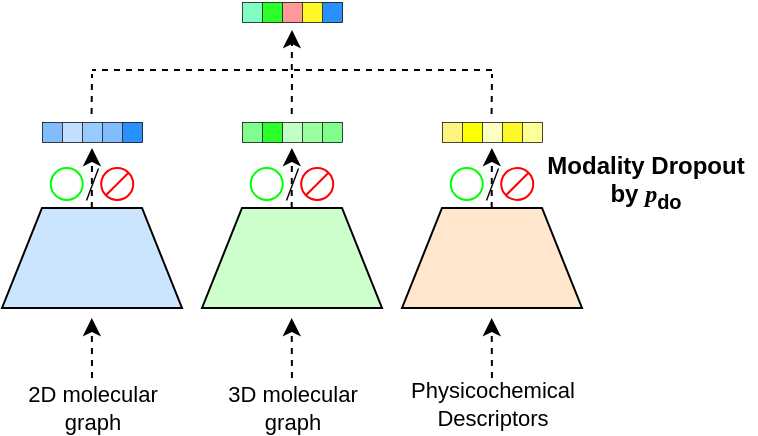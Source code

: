 <mxfile version="27.1.6">
  <diagram name="페이지-1" id="vw1Q90or178924WE296y">
    <mxGraphModel dx="-161" dy="356" grid="1" gridSize="10" guides="1" tooltips="1" connect="1" arrows="1" fold="1" page="1" pageScale="1" pageWidth="827" pageHeight="1169" math="0" shadow="0">
      <root>
        <mxCell id="0" />
        <mxCell id="1" parent="0" />
        <mxCell id="4K4WvvSBn-Kl9yCaVSDz-1" value="" style="shape=trapezoid;perimeter=trapezoidPerimeter;whiteSpace=wrap;html=1;fixedSize=1;fillColor=#CCE5FF;strokeColor=#000000;gradientColor=none;" vertex="1" parent="1">
          <mxGeometry x="1030" y="440" width="90" height="50" as="geometry" />
        </mxCell>
        <mxCell id="4K4WvvSBn-Kl9yCaVSDz-2" value="" style="shape=trapezoid;perimeter=trapezoidPerimeter;whiteSpace=wrap;html=1;fixedSize=1;fillColor=#CCFFCC;" vertex="1" parent="1">
          <mxGeometry x="1130" y="440" width="90" height="50" as="geometry" />
        </mxCell>
        <mxCell id="4K4WvvSBn-Kl9yCaVSDz-3" value="" style="shape=trapezoid;perimeter=trapezoidPerimeter;whiteSpace=wrap;html=1;fixedSize=1;fillColor=#FFE6CC;" vertex="1" parent="1">
          <mxGeometry x="1230" y="440" width="90" height="50" as="geometry" />
        </mxCell>
        <mxCell id="4K4WvvSBn-Kl9yCaVSDz-4" value="" style="endArrow=classic;html=1;rounded=0;dashed=1;" edge="1" parent="1">
          <mxGeometry width="50" height="50" relative="1" as="geometry">
            <mxPoint x="1075.02" y="525" as="sourcePoint" />
            <mxPoint x="1074.89" y="495" as="targetPoint" />
          </mxGeometry>
        </mxCell>
        <mxCell id="4K4WvvSBn-Kl9yCaVSDz-13" value="2D molecular&lt;div&gt;graph&lt;/div&gt;" style="edgeLabel;html=1;align=center;verticalAlign=middle;resizable=0;points=[];" vertex="1" connectable="0" parent="4K4WvvSBn-Kl9yCaVSDz-4">
          <mxGeometry x="-0.313" y="1" relative="1" as="geometry">
            <mxPoint x="1" y="25" as="offset" />
          </mxGeometry>
        </mxCell>
        <mxCell id="4K4WvvSBn-Kl9yCaVSDz-10" value="" style="endArrow=classic;html=1;rounded=0;dashed=1;" edge="1" parent="1">
          <mxGeometry width="50" height="50" relative="1" as="geometry">
            <mxPoint x="1174.97" y="525" as="sourcePoint" />
            <mxPoint x="1174.84" y="495" as="targetPoint" />
          </mxGeometry>
        </mxCell>
        <mxCell id="4K4WvvSBn-Kl9yCaVSDz-14" value="3D molecular&lt;div&gt;graph&lt;/div&gt;" style="edgeLabel;html=1;align=center;verticalAlign=middle;resizable=0;points=[];" vertex="1" connectable="0" parent="4K4WvvSBn-Kl9yCaVSDz-10">
          <mxGeometry x="-0.442" relative="1" as="geometry">
            <mxPoint y="23" as="offset" />
          </mxGeometry>
        </mxCell>
        <mxCell id="4K4WvvSBn-Kl9yCaVSDz-11" value="" style="endArrow=classic;html=1;rounded=0;dashed=1;" edge="1" parent="1">
          <mxGeometry width="50" height="50" relative="1" as="geometry">
            <mxPoint x="1274.97" y="525" as="sourcePoint" />
            <mxPoint x="1274.84" y="495" as="targetPoint" />
          </mxGeometry>
        </mxCell>
        <mxCell id="4K4WvvSBn-Kl9yCaVSDz-15" value="Physicochemical&lt;div&gt;Descriptors&lt;/div&gt;" style="edgeLabel;html=1;align=center;verticalAlign=middle;resizable=0;points=[];" vertex="1" connectable="0" parent="4K4WvvSBn-Kl9yCaVSDz-11">
          <mxGeometry x="-0.17" y="1" relative="1" as="geometry">
            <mxPoint x="1" y="25" as="offset" />
          </mxGeometry>
        </mxCell>
        <mxCell id="4K4WvvSBn-Kl9yCaVSDz-22" value="" style="endArrow=classic;html=1;rounded=0;dashed=1;" edge="1" parent="1">
          <mxGeometry width="50" height="50" relative="1" as="geometry">
            <mxPoint x="1074.9" y="440" as="sourcePoint" />
            <mxPoint x="1075" y="410" as="targetPoint" />
          </mxGeometry>
        </mxCell>
        <mxCell id="4K4WvvSBn-Kl9yCaVSDz-26" value="" style="endArrow=classic;html=1;rounded=0;dashed=1;" edge="1" parent="1">
          <mxGeometry width="50" height="50" relative="1" as="geometry">
            <mxPoint x="1174.84" y="440" as="sourcePoint" />
            <mxPoint x="1174.94" y="410" as="targetPoint" />
          </mxGeometry>
        </mxCell>
        <mxCell id="4K4WvvSBn-Kl9yCaVSDz-27" value="" style="endArrow=classic;html=1;rounded=0;dashed=1;" edge="1" parent="1">
          <mxGeometry width="50" height="50" relative="1" as="geometry">
            <mxPoint x="1274.84" y="440" as="sourcePoint" />
            <mxPoint x="1274.94" y="410" as="targetPoint" />
          </mxGeometry>
        </mxCell>
        <mxCell id="4K4WvvSBn-Kl9yCaVSDz-39" value="" style="group;strokeColor=default;strokeWidth=0.3;" vertex="1" connectable="0" parent="1">
          <mxGeometry x="1050" y="397" width="50" height="10" as="geometry" />
        </mxCell>
        <mxCell id="4K4WvvSBn-Kl9yCaVSDz-28" value="" style="rounded=0;whiteSpace=wrap;html=1;strokeWidth=0.3;fillColor=#C2DFFF;strokeColor=default;container=0;" vertex="1" parent="4K4WvvSBn-Kl9yCaVSDz-39">
          <mxGeometry x="10" width="10" height="10" as="geometry" />
        </mxCell>
        <mxCell id="4K4WvvSBn-Kl9yCaVSDz-32" value="" style="rounded=0;whiteSpace=wrap;html=1;strokeWidth=0.3;fillColor=#81BDFD;strokeColor=default;container=0;" vertex="1" parent="4K4WvvSBn-Kl9yCaVSDz-39">
          <mxGeometry width="10" height="10" as="geometry" />
        </mxCell>
        <mxCell id="4K4WvvSBn-Kl9yCaVSDz-35" value="" style="rounded=0;whiteSpace=wrap;html=1;strokeWidth=0.3;fillColor=#2990FF;strokeColor=default;container=0;" vertex="1" parent="4K4WvvSBn-Kl9yCaVSDz-39">
          <mxGeometry x="40" width="10" height="10" as="geometry" />
        </mxCell>
        <mxCell id="4K4WvvSBn-Kl9yCaVSDz-37" value="" style="rounded=0;whiteSpace=wrap;html=1;strokeWidth=0.3;fillColor=#81BDFD;strokeColor=default;container=0;" vertex="1" parent="4K4WvvSBn-Kl9yCaVSDz-39">
          <mxGeometry x="30" width="10" height="10" as="geometry" />
        </mxCell>
        <mxCell id="4K4WvvSBn-Kl9yCaVSDz-36" value="" style="rounded=0;whiteSpace=wrap;html=1;strokeWidth=0.3;fillColor=#99CAFF;strokeColor=default;container=0;" vertex="1" parent="4K4WvvSBn-Kl9yCaVSDz-39">
          <mxGeometry x="20" width="10" height="10" as="geometry" />
        </mxCell>
        <mxCell id="4K4WvvSBn-Kl9yCaVSDz-41" value="" style="group;strokeColor=default;strokeWidth=0.3;" vertex="1" connectable="0" parent="1">
          <mxGeometry x="1150" y="397" width="50" height="10" as="geometry" />
        </mxCell>
        <mxCell id="4K4WvvSBn-Kl9yCaVSDz-43" value="" style="rounded=0;whiteSpace=wrap;html=1;strokeWidth=0.3;fillColor=#C2FFC6;strokeColor=default;container=0;" vertex="1" parent="4K4WvvSBn-Kl9yCaVSDz-41">
          <mxGeometry x="20" width="10" height="10" as="geometry" />
        </mxCell>
        <mxCell id="4K4WvvSBn-Kl9yCaVSDz-44" value="" style="rounded=0;whiteSpace=wrap;html=1;strokeWidth=0.3;fillColor=#81FD90;strokeColor=default;container=0;" vertex="1" parent="4K4WvvSBn-Kl9yCaVSDz-41">
          <mxGeometry width="10" height="10" as="geometry" />
        </mxCell>
        <mxCell id="4K4WvvSBn-Kl9yCaVSDz-46" value="" style="rounded=0;whiteSpace=wrap;html=1;strokeWidth=0.3;fillColor=#99FFA0;strokeColor=default;container=0;" vertex="1" parent="4K4WvvSBn-Kl9yCaVSDz-41">
          <mxGeometry x="30" width="10" height="10" as="geometry" />
        </mxCell>
        <mxCell id="4K4WvvSBn-Kl9yCaVSDz-47" value="" style="rounded=0;whiteSpace=wrap;html=1;strokeWidth=0.3;fillColor=#81FD8A;strokeColor=default;container=0;" vertex="1" parent="4K4WvvSBn-Kl9yCaVSDz-41">
          <mxGeometry x="40" width="10" height="10" as="geometry" />
        </mxCell>
        <mxCell id="4K4WvvSBn-Kl9yCaVSDz-45" value="" style="rounded=0;whiteSpace=wrap;html=1;strokeWidth=0.3;fillColor=#2CFF29;strokeColor=default;container=0;fillStyle=solid;" vertex="1" parent="4K4WvvSBn-Kl9yCaVSDz-41">
          <mxGeometry x="10" width="10" height="10" as="geometry" />
        </mxCell>
        <mxCell id="4K4WvvSBn-Kl9yCaVSDz-57" value="" style="group;strokeColor=default;strokeWidth=0.3;" vertex="1" connectable="0" parent="1">
          <mxGeometry x="1250" y="397" width="50" height="10" as="geometry" />
        </mxCell>
        <mxCell id="4K4WvvSBn-Kl9yCaVSDz-58" value="" style="rounded=0;whiteSpace=wrap;html=1;strokeWidth=0.3;fillColor=#FBFFC2;strokeColor=default;container=0;" vertex="1" parent="4K4WvvSBn-Kl9yCaVSDz-57">
          <mxGeometry x="20" width="10" height="10" as="geometry" />
        </mxCell>
        <mxCell id="4K4WvvSBn-Kl9yCaVSDz-59" value="" style="rounded=0;whiteSpace=wrap;html=1;strokeWidth=0.3;fillColor=#FDF381;strokeColor=default;container=0;" vertex="1" parent="4K4WvvSBn-Kl9yCaVSDz-57">
          <mxGeometry width="10" height="10" as="geometry" />
        </mxCell>
        <mxCell id="4K4WvvSBn-Kl9yCaVSDz-60" value="" style="rounded=0;whiteSpace=wrap;html=1;strokeWidth=0.3;fillColor=#FDFF99;strokeColor=default;container=0;" vertex="1" parent="4K4WvvSBn-Kl9yCaVSDz-57">
          <mxGeometry x="40" width="10" height="10" as="geometry" />
        </mxCell>
        <mxCell id="4K4WvvSBn-Kl9yCaVSDz-61" value="" style="rounded=0;whiteSpace=wrap;html=1;strokeWidth=0.3;fillColor=#FBFF00;strokeColor=default;container=0;" vertex="1" parent="4K4WvvSBn-Kl9yCaVSDz-57">
          <mxGeometry x="10" width="10" height="10" as="geometry" />
        </mxCell>
        <mxCell id="4K4WvvSBn-Kl9yCaVSDz-62" value="" style="rounded=0;whiteSpace=wrap;html=1;strokeWidth=0.3;fillColor=#FFF829;strokeColor=default;container=0;fillStyle=solid;" vertex="1" parent="4K4WvvSBn-Kl9yCaVSDz-57">
          <mxGeometry x="30" width="10" height="10" as="geometry" />
        </mxCell>
        <mxCell id="4K4WvvSBn-Kl9yCaVSDz-72" value="" style="group" vertex="1" connectable="0" parent="1">
          <mxGeometry x="1074.79" y="351" width="200.21" height="42" as="geometry" />
        </mxCell>
        <mxCell id="4K4WvvSBn-Kl9yCaVSDz-67" value="" style="endArrow=none;html=1;rounded=0;dashed=1;startFill=0;" edge="1" parent="4K4WvvSBn-Kl9yCaVSDz-72">
          <mxGeometry width="50" height="50" relative="1" as="geometry">
            <mxPoint y="42" as="sourcePoint" />
            <mxPoint x="0.21" y="22" as="targetPoint" />
          </mxGeometry>
        </mxCell>
        <mxCell id="4K4WvvSBn-Kl9yCaVSDz-68" value="" style="endArrow=none;html=1;rounded=0;dashed=1;startFill=0;" edge="1" parent="4K4WvvSBn-Kl9yCaVSDz-72">
          <mxGeometry width="50" height="50" relative="1" as="geometry">
            <mxPoint x="100.07" y="42" as="sourcePoint" />
            <mxPoint x="100.21" y="22" as="targetPoint" />
          </mxGeometry>
        </mxCell>
        <mxCell id="4K4WvvSBn-Kl9yCaVSDz-69" value="" style="endArrow=none;html=1;rounded=0;dashed=1;startFill=0;" edge="1" parent="4K4WvvSBn-Kl9yCaVSDz-72">
          <mxGeometry width="50" height="50" relative="1" as="geometry">
            <mxPoint x="200" y="42" as="sourcePoint" />
            <mxPoint x="200.21" y="22" as="targetPoint" />
          </mxGeometry>
        </mxCell>
        <mxCell id="4K4WvvSBn-Kl9yCaVSDz-70" value="" style="endArrow=none;html=1;rounded=0;dashed=1;startFill=0;" edge="1" parent="4K4WvvSBn-Kl9yCaVSDz-72">
          <mxGeometry width="50" height="50" relative="1" as="geometry">
            <mxPoint x="200.21" y="20" as="sourcePoint" />
            <mxPoint x="0.21" y="20" as="targetPoint" />
          </mxGeometry>
        </mxCell>
        <mxCell id="4K4WvvSBn-Kl9yCaVSDz-71" value="" style="endArrow=classic;html=1;rounded=0;dashed=1;" edge="1" parent="4K4WvvSBn-Kl9yCaVSDz-72">
          <mxGeometry width="50" height="50" relative="1" as="geometry">
            <mxPoint x="100.1" y="20" as="sourcePoint" />
            <mxPoint x="100.21" as="targetPoint" />
          </mxGeometry>
        </mxCell>
        <mxCell id="4K4WvvSBn-Kl9yCaVSDz-74" value="" style="group;strokeColor=default;strokeWidth=0.3;" vertex="1" connectable="0" parent="1">
          <mxGeometry x="1150" y="337" width="50" height="10" as="geometry" />
        </mxCell>
        <mxCell id="4K4WvvSBn-Kl9yCaVSDz-77" value="" style="rounded=0;whiteSpace=wrap;html=1;strokeWidth=0.3;fillColor=#81FDC3;strokeColor=default;container=0;" vertex="1" parent="4K4WvvSBn-Kl9yCaVSDz-74">
          <mxGeometry width="10" height="10" as="geometry" />
        </mxCell>
        <mxCell id="4K4WvvSBn-Kl9yCaVSDz-78" value="" style="rounded=0;whiteSpace=wrap;html=1;strokeWidth=0.3;fillColor=#2990FF;strokeColor=default;container=0;" vertex="1" parent="4K4WvvSBn-Kl9yCaVSDz-74">
          <mxGeometry x="40" width="10" height="10" as="geometry" />
        </mxCell>
        <mxCell id="4K4WvvSBn-Kl9yCaVSDz-79" value="" style="rounded=0;whiteSpace=wrap;html=1;strokeWidth=0.3;fillColor=#FF9999;strokeColor=default;container=0;" vertex="1" parent="4K4WvvSBn-Kl9yCaVSDz-74">
          <mxGeometry x="20" width="10" height="10" as="geometry" />
        </mxCell>
        <mxCell id="4K4WvvSBn-Kl9yCaVSDz-81" value="" style="rounded=0;whiteSpace=wrap;html=1;strokeWidth=0.3;fillColor=#2CFF29;strokeColor=default;container=0;fillStyle=solid;" vertex="1" parent="4K4WvvSBn-Kl9yCaVSDz-74">
          <mxGeometry x="10" width="10" height="10" as="geometry" />
        </mxCell>
        <mxCell id="4K4WvvSBn-Kl9yCaVSDz-82" value="" style="rounded=0;whiteSpace=wrap;html=1;strokeWidth=0.3;fillColor=#FFF829;strokeColor=default;container=0;fillStyle=solid;" vertex="1" parent="4K4WvvSBn-Kl9yCaVSDz-74">
          <mxGeometry x="30" width="10" height="10" as="geometry" />
        </mxCell>
        <mxCell id="4K4WvvSBn-Kl9yCaVSDz-90" value="" style="group" vertex="1" connectable="0" parent="1">
          <mxGeometry x="1054.39" y="420" width="41.21" height="16" as="geometry" />
        </mxCell>
        <mxCell id="4K4WvvSBn-Kl9yCaVSDz-84" value="" style="ellipse;whiteSpace=wrap;html=1;aspect=fixed;fillColor=none;strokeColor=#FF0000;" vertex="1" parent="4K4WvvSBn-Kl9yCaVSDz-90">
          <mxGeometry x="25.21" width="16" height="16" as="geometry" />
        </mxCell>
        <mxCell id="4K4WvvSBn-Kl9yCaVSDz-85" value="" style="endArrow=none;html=1;rounded=0;entryX=1;entryY=0;entryDx=0;entryDy=0;exitX=0;exitY=1;exitDx=0;exitDy=0;strokeColor=#FF0000;" edge="1" parent="4K4WvvSBn-Kl9yCaVSDz-90" source="4K4WvvSBn-Kl9yCaVSDz-84" target="4K4WvvSBn-Kl9yCaVSDz-84">
          <mxGeometry width="50" height="50" relative="1" as="geometry">
            <mxPoint x="27.21" y="160" as="sourcePoint" />
            <mxPoint x="52.21" y="135" as="targetPoint" />
          </mxGeometry>
        </mxCell>
        <mxCell id="4K4WvvSBn-Kl9yCaVSDz-88" value="" style="endArrow=none;html=1;rounded=0;exitX=0;exitY=1;exitDx=0;exitDy=0;strokeColor=#000000;strokeWidth=0.7;" edge="1" parent="4K4WvvSBn-Kl9yCaVSDz-90">
          <mxGeometry width="50" height="50" relative="1" as="geometry">
            <mxPoint x="17.61" y="16" as="sourcePoint" />
            <mxPoint x="23.61" as="targetPoint" />
          </mxGeometry>
        </mxCell>
        <mxCell id="4K4WvvSBn-Kl9yCaVSDz-89" value="" style="ellipse;whiteSpace=wrap;html=1;aspect=fixed;fillColor=none;strokeColor=#00FF00;" vertex="1" parent="4K4WvvSBn-Kl9yCaVSDz-90">
          <mxGeometry width="16" height="16" as="geometry" />
        </mxCell>
        <mxCell id="4K4WvvSBn-Kl9yCaVSDz-92" value="" style="group" vertex="1" connectable="0" parent="1">
          <mxGeometry x="1154.39" y="420" width="41.21" height="16" as="geometry" />
        </mxCell>
        <mxCell id="4K4WvvSBn-Kl9yCaVSDz-93" value="" style="ellipse;whiteSpace=wrap;html=1;aspect=fixed;fillColor=none;strokeColor=#FF0000;" vertex="1" parent="4K4WvvSBn-Kl9yCaVSDz-92">
          <mxGeometry x="25.21" width="16" height="16" as="geometry" />
        </mxCell>
        <mxCell id="4K4WvvSBn-Kl9yCaVSDz-94" value="" style="endArrow=none;html=1;rounded=0;entryX=1;entryY=0;entryDx=0;entryDy=0;exitX=0;exitY=1;exitDx=0;exitDy=0;strokeColor=#FF0000;" edge="1" parent="4K4WvvSBn-Kl9yCaVSDz-92" source="4K4WvvSBn-Kl9yCaVSDz-93" target="4K4WvvSBn-Kl9yCaVSDz-93">
          <mxGeometry width="50" height="50" relative="1" as="geometry">
            <mxPoint x="27.21" y="160" as="sourcePoint" />
            <mxPoint x="52.21" y="135" as="targetPoint" />
          </mxGeometry>
        </mxCell>
        <mxCell id="4K4WvvSBn-Kl9yCaVSDz-95" value="" style="endArrow=none;html=1;rounded=0;exitX=0;exitY=1;exitDx=0;exitDy=0;strokeColor=#000000;strokeWidth=0.7;" edge="1" parent="4K4WvvSBn-Kl9yCaVSDz-92">
          <mxGeometry width="50" height="50" relative="1" as="geometry">
            <mxPoint x="17.61" y="16" as="sourcePoint" />
            <mxPoint x="23.61" as="targetPoint" />
          </mxGeometry>
        </mxCell>
        <mxCell id="4K4WvvSBn-Kl9yCaVSDz-96" value="" style="ellipse;whiteSpace=wrap;html=1;aspect=fixed;fillColor=none;strokeColor=#00FF00;" vertex="1" parent="4K4WvvSBn-Kl9yCaVSDz-92">
          <mxGeometry width="16" height="16" as="geometry" />
        </mxCell>
        <mxCell id="4K4WvvSBn-Kl9yCaVSDz-97" value="" style="group" vertex="1" connectable="0" parent="1">
          <mxGeometry x="1254.4" y="420" width="41.21" height="16" as="geometry" />
        </mxCell>
        <mxCell id="4K4WvvSBn-Kl9yCaVSDz-98" value="" style="ellipse;whiteSpace=wrap;html=1;aspect=fixed;fillColor=none;strokeColor=#FF0000;" vertex="1" parent="4K4WvvSBn-Kl9yCaVSDz-97">
          <mxGeometry x="25.21" width="16" height="16" as="geometry" />
        </mxCell>
        <mxCell id="4K4WvvSBn-Kl9yCaVSDz-99" value="" style="endArrow=none;html=1;rounded=0;entryX=1;entryY=0;entryDx=0;entryDy=0;exitX=0;exitY=1;exitDx=0;exitDy=0;strokeColor=#FF0000;" edge="1" parent="4K4WvvSBn-Kl9yCaVSDz-97" source="4K4WvvSBn-Kl9yCaVSDz-98" target="4K4WvvSBn-Kl9yCaVSDz-98">
          <mxGeometry width="50" height="50" relative="1" as="geometry">
            <mxPoint x="27.21" y="160" as="sourcePoint" />
            <mxPoint x="52.21" y="135" as="targetPoint" />
          </mxGeometry>
        </mxCell>
        <mxCell id="4K4WvvSBn-Kl9yCaVSDz-100" value="" style="endArrow=none;html=1;rounded=0;exitX=0;exitY=1;exitDx=0;exitDy=0;strokeColor=#000000;strokeWidth=0.7;" edge="1" parent="4K4WvvSBn-Kl9yCaVSDz-97">
          <mxGeometry width="50" height="50" relative="1" as="geometry">
            <mxPoint x="17.61" y="16" as="sourcePoint" />
            <mxPoint x="23.61" as="targetPoint" />
          </mxGeometry>
        </mxCell>
        <mxCell id="4K4WvvSBn-Kl9yCaVSDz-101" value="" style="ellipse;whiteSpace=wrap;html=1;aspect=fixed;fillColor=none;strokeColor=#00FF00;" vertex="1" parent="4K4WvvSBn-Kl9yCaVSDz-97">
          <mxGeometry width="16" height="16" as="geometry" />
        </mxCell>
        <mxCell id="4K4WvvSBn-Kl9yCaVSDz-102" value="Modality Dropout&lt;div&gt;by &lt;font style=&quot;&quot; face=&quot;Times New Roman&quot;&gt;&lt;i&gt;p&lt;/i&gt;&lt;/font&gt;&lt;sub&gt;do&lt;/sub&gt;&lt;/div&gt;" style="text;html=1;align=center;verticalAlign=middle;whiteSpace=wrap;rounded=0;fontStyle=1" vertex="1" parent="1">
          <mxGeometry x="1297" y="412" width="110" height="30" as="geometry" />
        </mxCell>
      </root>
    </mxGraphModel>
  </diagram>
</mxfile>
